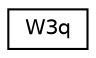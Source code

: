 digraph "Graphical Class Hierarchy"
{
  edge [fontname="Helvetica",fontsize="10",labelfontname="Helvetica",labelfontsize="10"];
  node [fontname="Helvetica",fontsize="10",shape=record];
  rankdir="LR";
  Node0 [label="W3q",height=0.2,width=0.4,color="black", fillcolor="white", style="filled",URL="$de/d2c/class_w3q.html"];
}
